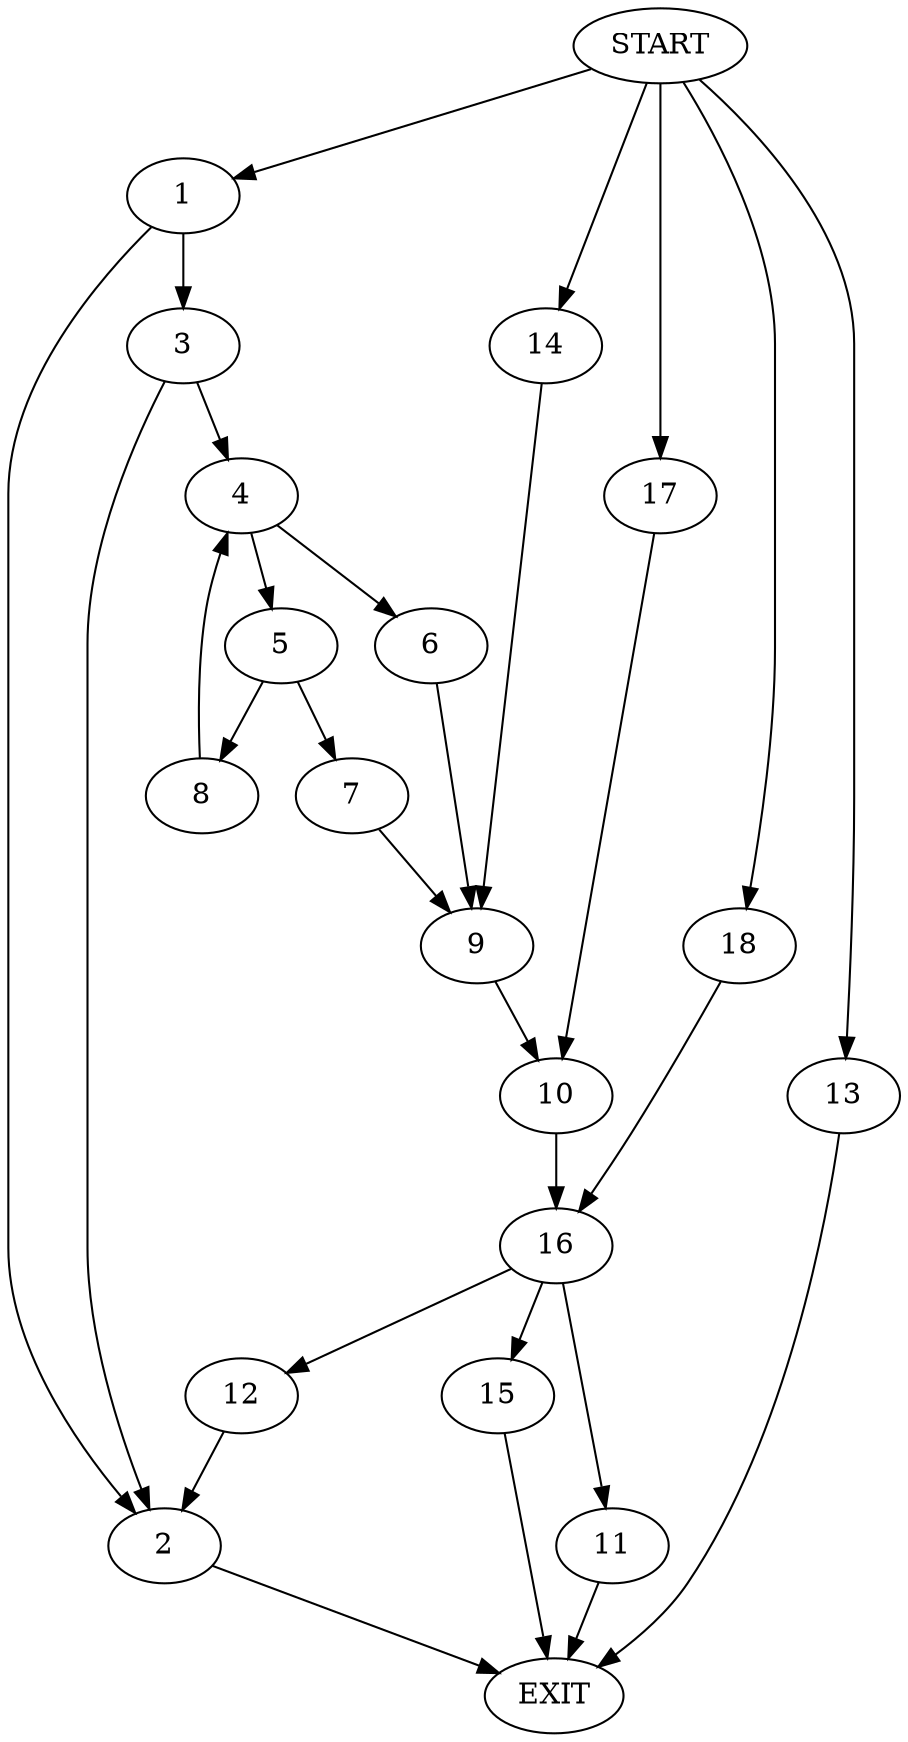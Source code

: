 digraph {
0 [label="START"]
19 [label="EXIT"]
0 -> 1
1 -> 2
1 -> 3
3 -> 4
3 -> 2
2 -> 19
4 -> 5
4 -> 6
5 -> 7
5 -> 8
6 -> 9
7 -> 9
8 -> 4
9 -> 10
11 -> 19
12 -> 2
0 -> 13
13 -> 19
0 -> 14
14 -> 9
15 -> 19
10 -> 16
0 -> 17
17 -> 10
16 -> 15
16 -> 11
16 -> 12
0 -> 18
18 -> 16
}
